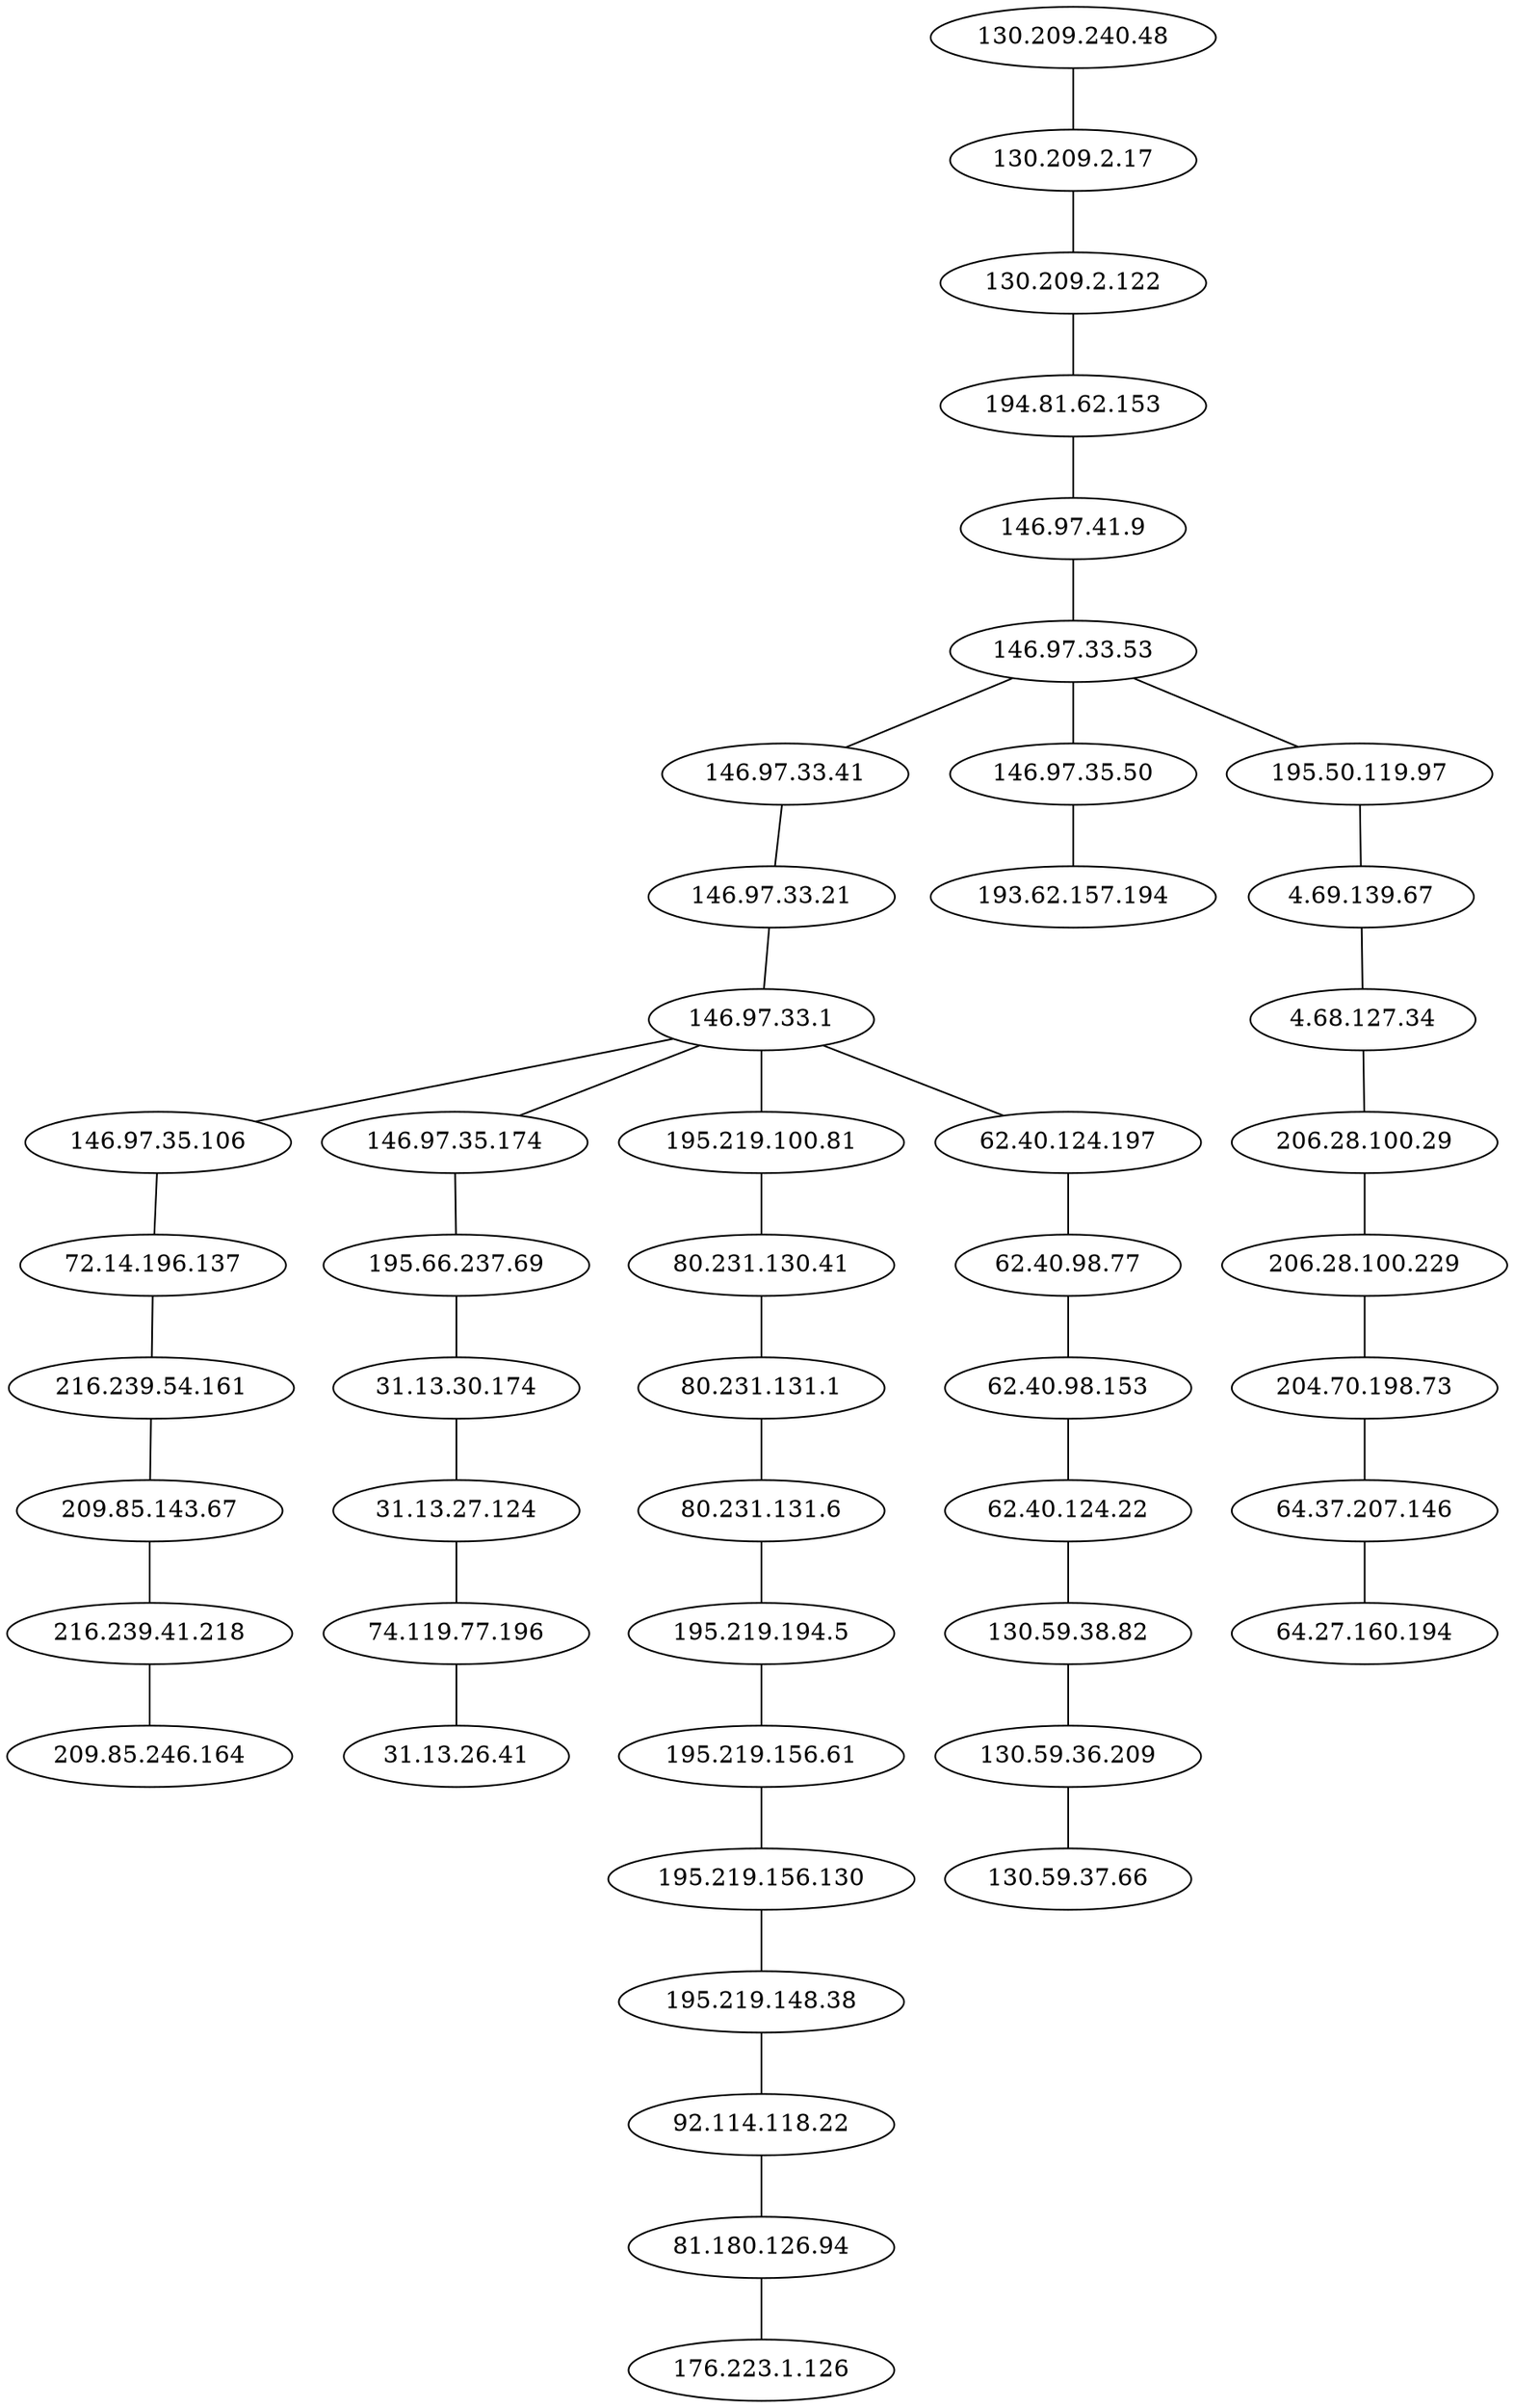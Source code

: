 graph routertopology {
"130.209.2.122" -- "194.81.62.153"
"130.209.2.17" -- "130.209.2.122"
"130.209.240.48" -- "130.209.2.17"
"130.59.36.209" -- "130.59.37.66"
"130.59.38.82" -- "130.59.36.209"
"146.97.33.1" -- "146.97.35.106"
"146.97.33.1" -- "146.97.35.174"
"146.97.33.1" -- "195.219.100.81"
"146.97.33.1" -- "62.40.124.197"
"146.97.33.21" -- "146.97.33.1"
"146.97.33.41" -- "146.97.33.21"
"146.97.33.53" -- "146.97.33.41"
"146.97.33.53" -- "146.97.35.50"
"146.97.33.53" -- "195.50.119.97"
"146.97.35.106" -- "72.14.196.137"
"146.97.35.174" -- "195.66.237.69"
"146.97.35.50" -- "193.62.157.194"
"146.97.41.9" -- "146.97.33.53"
"194.81.62.153" -- "146.97.41.9"
"195.219.100.81" -- "80.231.130.41"
"195.219.148.38" -- "92.114.118.22"
"195.219.156.130" -- "195.219.148.38"
"195.219.156.61" -- "195.219.156.130"
"195.219.194.5" -- "195.219.156.61"
"195.50.119.97" -- "4.69.139.67"
"195.66.237.69" -- "31.13.30.174"
"204.70.198.73" -- "64.37.207.146"
"206.28.100.229" -- "204.70.198.73"
"206.28.100.29" -- "206.28.100.229"
"209.85.143.67" -- "216.239.41.218"
"216.239.41.218" -- "209.85.246.164"
"216.239.54.161" -- "209.85.143.67"
"31.13.27.124" -- "74.119.77.196"
"31.13.30.174" -- "31.13.27.124"
"4.68.127.34" -- "206.28.100.29"
"4.69.139.67" -- "4.68.127.34"
"62.40.124.197" -- "62.40.98.77"
"62.40.124.22" -- "130.59.38.82"
"62.40.98.153" -- "62.40.124.22"
"62.40.98.77" -- "62.40.98.153"
"64.37.207.146" -- "64.27.160.194"
"72.14.196.137" -- "216.239.54.161"
"74.119.77.196" -- "31.13.26.41"
"80.231.130.41" -- "80.231.131.1"
"80.231.131.1" -- "80.231.131.6"
"80.231.131.6" -- "195.219.194.5"
"81.180.126.94" -- "176.223.1.126"
"92.114.118.22" -- "81.180.126.94"
}
